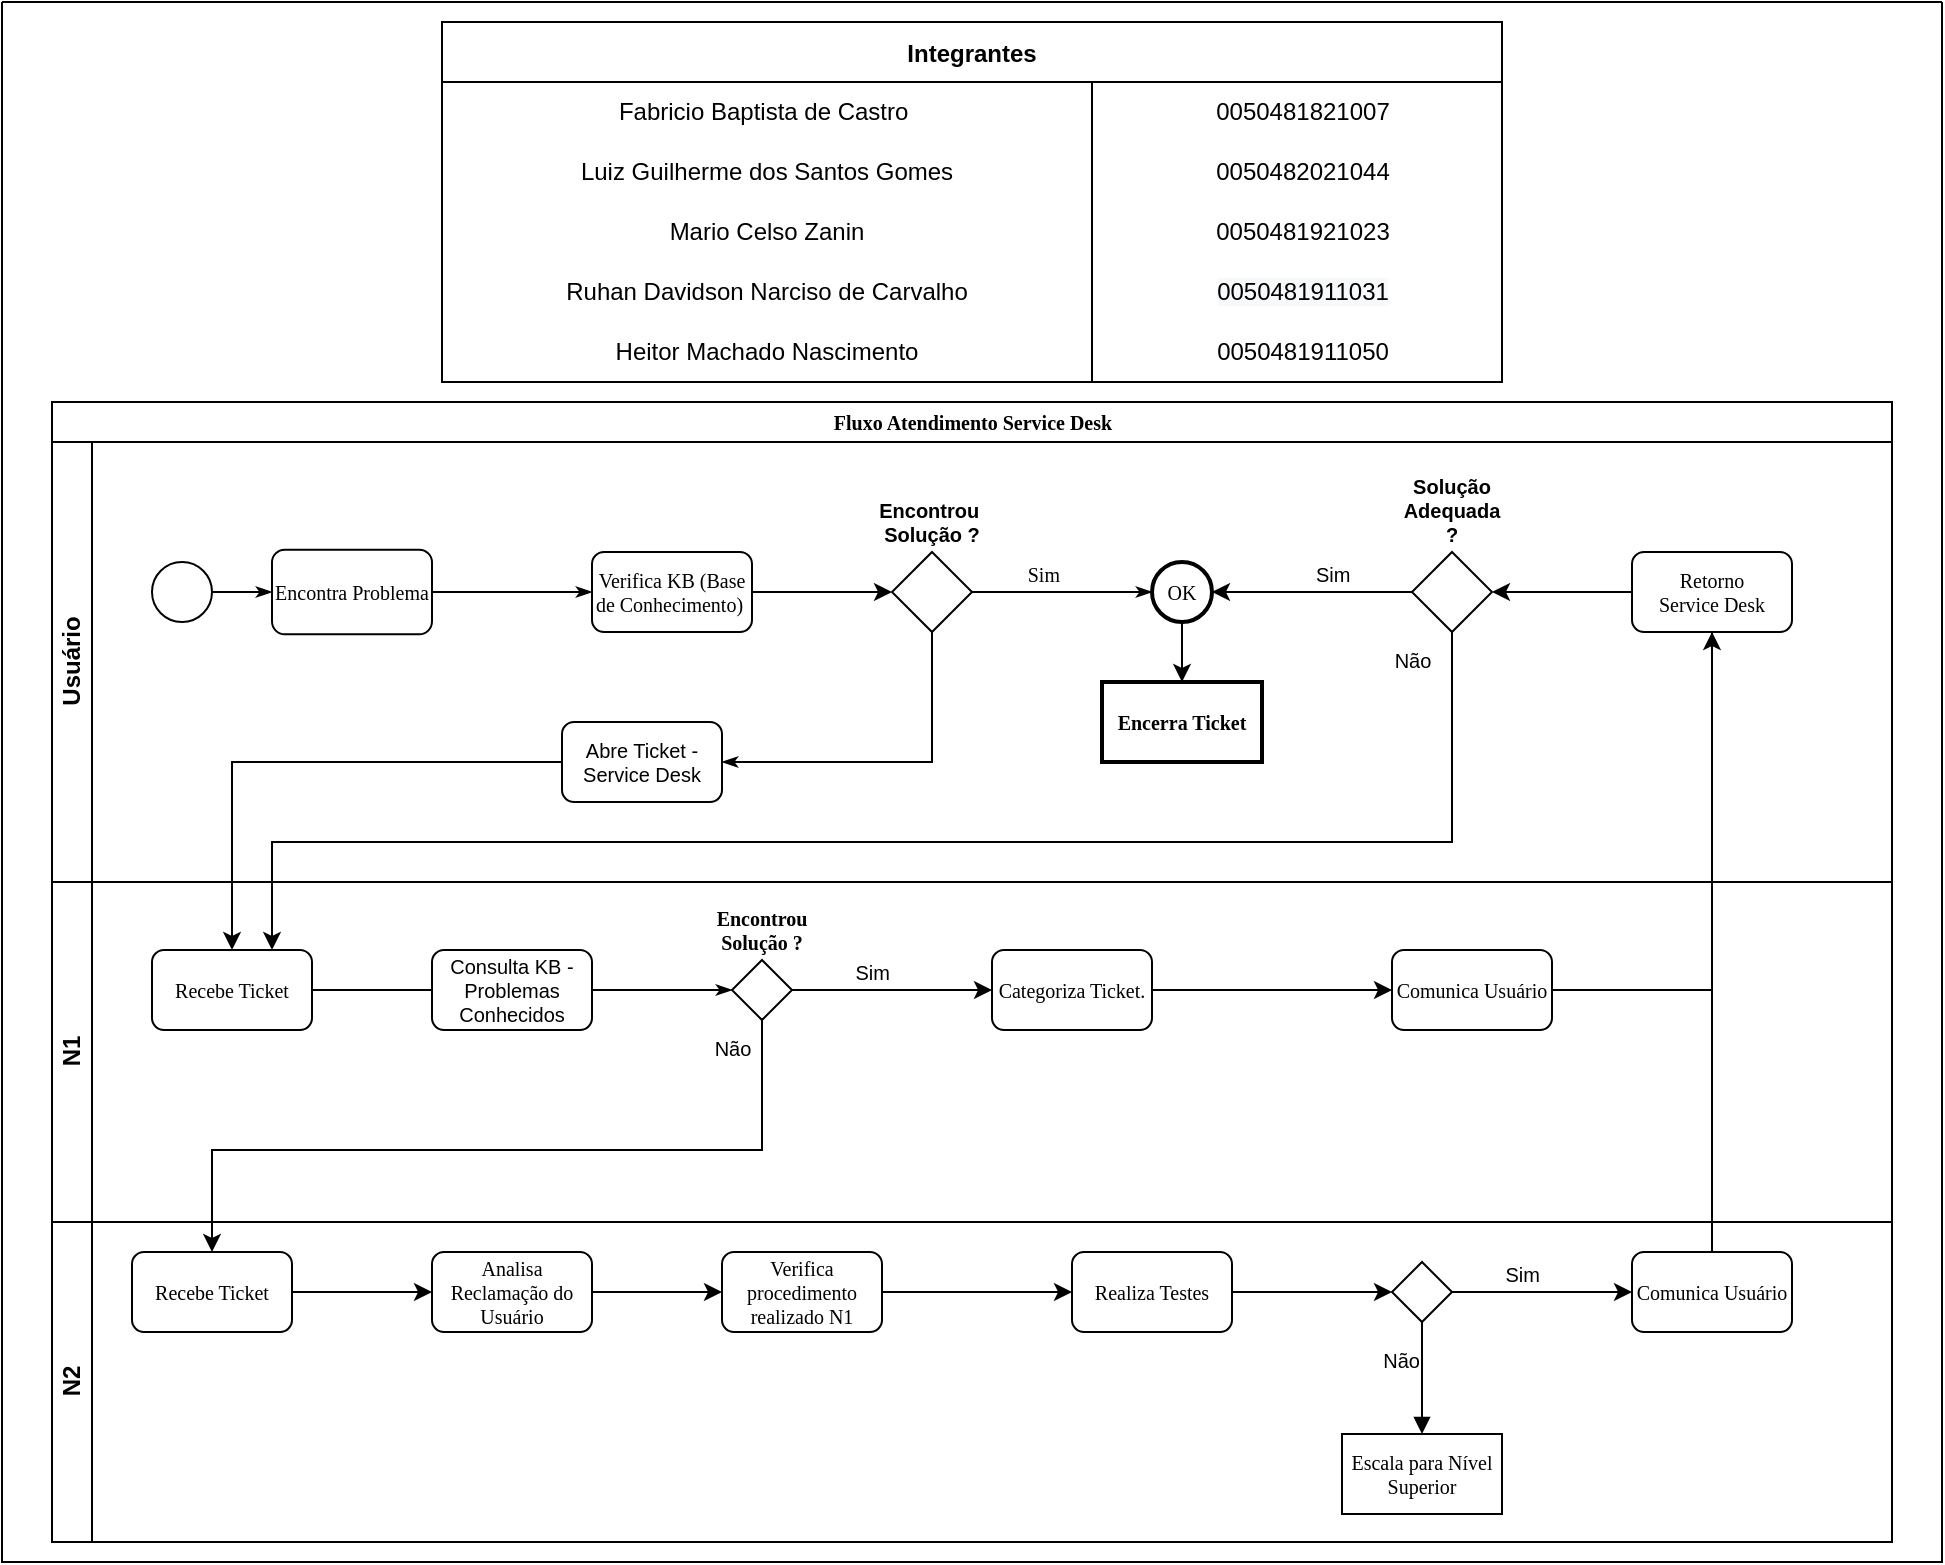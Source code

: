 <mxfile version="18.0.8" type="github"><diagram name="Page-1" id="c7488fd3-1785-93aa-aadb-54a6760d102a"><mxGraphModel dx="1405" dy="1478" grid="1" gridSize="12" guides="1" tooltips="1" connect="1" arrows="1" fold="1" page="1" pageScale="1" pageWidth="1100" pageHeight="850" background="none" math="0" shadow="0"><root><mxCell id="0"/><mxCell id="1" parent="0"/><mxCell id="9VEP-zUFrenQY6wF66UD-42" value="" style="swimlane;startSize=0;" vertex="1" parent="1"><mxGeometry x="65" y="-840" width="970" height="780" as="geometry"/></mxCell><mxCell id="2b4e8129b02d487f-1" value="Fluxo Atendimento Service Desk" style="swimlane;html=1;childLayout=stackLayout;horizontal=1;startSize=20;horizontalStack=0;rounded=0;shadow=0;labelBackgroundColor=none;strokeWidth=1;fontFamily=Verdana;fontSize=10;align=center;" parent="9VEP-zUFrenQY6wF66UD-42" vertex="1"><mxGeometry x="25" y="200" width="920" height="570" as="geometry"/></mxCell><mxCell id="2b4e8129b02d487f-2" value="&lt;font color=&quot;#000000&quot;&gt;Usuário&lt;/font&gt;" style="swimlane;html=1;startSize=20;horizontal=0;fontColor=#FFFFFF;" parent="2b4e8129b02d487f-1" vertex="1"><mxGeometry y="20" width="920" height="220" as="geometry"><mxRectangle y="20" width="680" height="20" as="alternateBounds"/></mxGeometry></mxCell><mxCell id="2b4e8129b02d487f-18" style="edgeStyle=orthogonalEdgeStyle;rounded=0;html=1;labelBackgroundColor=none;startArrow=none;startFill=0;startSize=5;endArrow=classicThin;endFill=1;endSize=5;jettySize=auto;orthogonalLoop=1;strokeWidth=1;fontFamily=Verdana;fontSize=10;" parent="2b4e8129b02d487f-2" source="2b4e8129b02d487f-5" target="2b4e8129b02d487f-6" edge="1"><mxGeometry relative="1" as="geometry"/></mxCell><mxCell id="2b4e8129b02d487f-5" value="" style="ellipse;whiteSpace=wrap;html=1;rounded=0;shadow=0;labelBackgroundColor=none;strokeWidth=1;fontFamily=Verdana;fontSize=10;align=center;" parent="2b4e8129b02d487f-2" vertex="1"><mxGeometry x="50" y="60" width="30" height="30" as="geometry"/></mxCell><mxCell id="2b4e8129b02d487f-6" value="Encontra Problema" style="rounded=1;whiteSpace=wrap;html=1;shadow=0;labelBackgroundColor=none;strokeWidth=1;fontFamily=Verdana;fontSize=10;align=center;aspect=fixed;" parent="2b4e8129b02d487f-2" vertex="1"><mxGeometry x="110" y="53.85" width="80" height="42.3" as="geometry"/></mxCell><mxCell id="2b4e8129b02d487f-20" value="Sim" style="edgeStyle=orthogonalEdgeStyle;rounded=0;html=1;labelBackgroundColor=none;startArrow=none;startFill=0;startSize=5;endArrow=classicThin;endFill=1;endSize=5;jettySize=auto;orthogonalLoop=1;strokeWidth=1;fontFamily=Verdana;fontSize=10;spacingTop=0;spacingBottom=0;labelBorderColor=none;labelPosition=left;verticalLabelPosition=top;align=right;verticalAlign=bottom;" parent="2b4e8129b02d487f-2" source="xkUjx0h_O5jFEAEdqRdE-6" target="2b4e8129b02d487f-8" edge="1"><mxGeometry relative="1" as="geometry"/></mxCell><mxCell id="xkUjx0h_O5jFEAEdqRdE-9" style="edgeStyle=orthogonalEdgeStyle;rounded=0;orthogonalLoop=1;jettySize=auto;html=1;entryX=0;entryY=0.5;entryDx=0;entryDy=0;labelBorderColor=none;fontSize=10;" parent="2b4e8129b02d487f-2" source="2b4e8129b02d487f-7" target="xkUjx0h_O5jFEAEdqRdE-6" edge="1"><mxGeometry relative="1" as="geometry"/></mxCell><mxCell id="2b4e8129b02d487f-7" value="Verifica KB (Base de Conhecimento)&amp;nbsp;" style="rounded=1;whiteSpace=wrap;html=1;shadow=0;labelBackgroundColor=none;strokeWidth=1;fontFamily=Verdana;fontSize=10;align=center;" parent="2b4e8129b02d487f-2" vertex="1"><mxGeometry x="270" y="55.0" width="80" height="40" as="geometry"/></mxCell><mxCell id="2b4e8129b02d487f-8" value="OK" style="ellipse;whiteSpace=wrap;html=1;rounded=0;shadow=0;labelBackgroundColor=none;strokeWidth=2;fontFamily=Verdana;fontSize=10;align=center;" parent="2b4e8129b02d487f-2" vertex="1"><mxGeometry x="550" y="60" width="30" height="30" as="geometry"/></mxCell><mxCell id="2b4e8129b02d487f-24" style="edgeStyle=orthogonalEdgeStyle;rounded=0;html=1;labelBackgroundColor=none;startArrow=none;startFill=0;startSize=5;endArrow=classicThin;endFill=1;endSize=5;jettySize=auto;orthogonalLoop=1;strokeWidth=1;fontFamily=Verdana;fontSize=10;entryX=0;entryY=0.5;entryDx=0;entryDy=0;" parent="2b4e8129b02d487f-2" source="2b4e8129b02d487f-6" target="2b4e8129b02d487f-7" edge="1"><mxGeometry relative="1" as="geometry"/></mxCell><mxCell id="xkUjx0h_O5jFEAEdqRdE-29" style="edgeStyle=orthogonalEdgeStyle;rounded=0;orthogonalLoop=1;jettySize=auto;html=1;labelBorderColor=none;fontSize=10;" parent="2b4e8129b02d487f-2" source="xkUjx0h_O5jFEAEdqRdE-4" target="xkUjx0h_O5jFEAEdqRdE-28" edge="1"><mxGeometry relative="1" as="geometry"/></mxCell><mxCell id="xkUjx0h_O5jFEAEdqRdE-4" value="&lt;font style=&quot;font-size: 10px;&quot;&gt;Retorno &lt;br style=&quot;font-size: 10px;&quot;&gt;Service Desk&lt;/font&gt;" style="rounded=1;whiteSpace=wrap;html=1;shadow=0;labelBackgroundColor=none;strokeWidth=1;fontFamily=Verdana;fontSize=10;align=center;" parent="2b4e8129b02d487f-2" vertex="1"><mxGeometry x="790" y="55.0" width="80" height="40" as="geometry"/></mxCell><mxCell id="xkUjx0h_O5jFEAEdqRdE-6" value="Encontrou&amp;nbsp; Solução ?" style="rhombus;whiteSpace=wrap;html=1;fontSize=10;aspect=fixed;labelPosition=center;verticalLabelPosition=top;align=center;verticalAlign=bottom;fontStyle=1" parent="2b4e8129b02d487f-2" vertex="1"><mxGeometry x="420" y="55" width="40" height="40" as="geometry"/></mxCell><mxCell id="xkUjx0h_O5jFEAEdqRdE-23" value="Abre Ticket - Service Desk" style="rounded=1;whiteSpace=wrap;html=1;fontSize=10;" parent="2b4e8129b02d487f-2" vertex="1"><mxGeometry x="255" y="140" width="80" height="40" as="geometry"/></mxCell><mxCell id="2b4e8129b02d487f-25" value="&lt;span style=&quot;font-size: 10px;&quot;&gt;Não&lt;/span&gt;" style="edgeStyle=orthogonalEdgeStyle;rounded=0;html=1;labelBackgroundColor=none;startArrow=none;startFill=0;startSize=5;endArrow=classicThin;endFill=1;endSize=5;jettySize=auto;orthogonalLoop=1;strokeWidth=1;fontFamily=Verdana;fontSize=10;exitX=0.5;exitY=1;exitDx=0;exitDy=0;labelBorderColor=none;labelPosition=left;verticalLabelPosition=top;align=right;verticalAlign=bottom;entryX=1;entryY=0.5;entryDx=0;entryDy=0;fontColor=#FFFFFF;" parent="2b4e8129b02d487f-2" source="xkUjx0h_O5jFEAEdqRdE-6" target="xkUjx0h_O5jFEAEdqRdE-23" edge="1"><mxGeometry x="-0.936" y="-15" relative="1" as="geometry"><mxPoint as="offset"/><mxPoint x="90" y="170" as="targetPoint"/><Array as="points"><mxPoint x="440" y="160"/></Array></mxGeometry></mxCell><mxCell id="xkUjx0h_O5jFEAEdqRdE-30" value="Sim" style="edgeStyle=orthogonalEdgeStyle;rounded=0;orthogonalLoop=1;jettySize=auto;html=1;entryX=1;entryY=0.5;entryDx=0;entryDy=0;labelBorderColor=none;fontSize=10;labelPosition=right;verticalLabelPosition=top;align=left;verticalAlign=bottom;" parent="2b4e8129b02d487f-2" source="xkUjx0h_O5jFEAEdqRdE-28" target="2b4e8129b02d487f-8" edge="1"><mxGeometry relative="1" as="geometry"/></mxCell><mxCell id="xkUjx0h_O5jFEAEdqRdE-28" value="Solução Adequada ?" style="rhombus;whiteSpace=wrap;html=1;fontSize=10;aspect=fixed;labelPosition=center;verticalLabelPosition=top;align=center;verticalAlign=bottom;fontStyle=1" parent="2b4e8129b02d487f-2" vertex="1"><mxGeometry x="680" y="55" width="40" height="40" as="geometry"/></mxCell><mxCell id="xkUjx0h_O5jFEAEdqRdE-32" value="Encerra Ticket" style="whiteSpace=wrap;html=1;fontSize=10;fontFamily=Verdana;rounded=0;shadow=0;labelBackgroundColor=none;strokeWidth=2;fontStyle=1" parent="2b4e8129b02d487f-2" vertex="1"><mxGeometry x="525" y="120" width="80" height="40" as="geometry"/></mxCell><mxCell id="xkUjx0h_O5jFEAEdqRdE-33" value="" style="edgeStyle=orthogonalEdgeStyle;rounded=0;orthogonalLoop=1;jettySize=auto;html=1;labelBorderColor=none;fontSize=10;" parent="2b4e8129b02d487f-2" source="2b4e8129b02d487f-8" target="xkUjx0h_O5jFEAEdqRdE-32" edge="1"><mxGeometry relative="1" as="geometry"/></mxCell><mxCell id="2b4e8129b02d487f-3" value="N1" style="swimlane;html=1;startSize=20;horizontal=0;spacing=0;labelPosition=center;verticalLabelPosition=middle;align=center;verticalAlign=middle;" parent="2b4e8129b02d487f-1" vertex="1"><mxGeometry y="240" width="920" height="170" as="geometry"/></mxCell><mxCell id="2b4e8129b02d487f-26" style="edgeStyle=orthogonalEdgeStyle;rounded=0;html=1;labelBackgroundColor=none;startArrow=none;startFill=0;startSize=5;endArrow=classicThin;endFill=1;endSize=5;jettySize=auto;orthogonalLoop=1;strokeWidth=1;fontFamily=Verdana;fontSize=10;" parent="2b4e8129b02d487f-3" source="xkUjx0h_O5jFEAEdqRdE-1" target="2b4e8129b02d487f-13" edge="1"><mxGeometry relative="1" as="geometry"/></mxCell><mxCell id="2b4e8129b02d487f-12" value="Recebe Ticket" style="rounded=1;whiteSpace=wrap;html=1;shadow=0;labelBackgroundColor=none;strokeWidth=1;fontFamily=Verdana;fontSize=10;align=center;" parent="2b4e8129b02d487f-3" vertex="1"><mxGeometry x="50" y="34" width="80" height="40" as="geometry"/></mxCell><mxCell id="2b4e8129b02d487f-13" value="Encontrou Solução ?" style="strokeWidth=1;html=1;shape=mxgraph.flowchart.decision;whiteSpace=wrap;rounded=1;shadow=0;labelBackgroundColor=none;fontFamily=Verdana;fontSize=10;align=center;labelPosition=center;verticalLabelPosition=top;verticalAlign=middle;fontStyle=1" parent="2b4e8129b02d487f-3" vertex="1"><mxGeometry x="340" y="39.0" width="30" height="30" as="geometry"/></mxCell><mxCell id="xkUjx0h_O5jFEAEdqRdE-1" value="Consulta KB - Problemas Conhecidos" style="rounded=1;whiteSpace=wrap;html=1;fontSize=10;" parent="2b4e8129b02d487f-3" vertex="1"><mxGeometry x="190" y="34" width="80" height="40" as="geometry"/></mxCell><mxCell id="xkUjx0h_O5jFEAEdqRdE-2" value="" style="edgeStyle=orthogonalEdgeStyle;rounded=0;html=1;labelBackgroundColor=none;startArrow=none;startFill=0;startSize=5;endArrow=none;endFill=1;endSize=5;jettySize=auto;orthogonalLoop=1;strokeWidth=1;fontFamily=Verdana;fontSize=10;" parent="2b4e8129b02d487f-3" source="2b4e8129b02d487f-12" target="xkUjx0h_O5jFEAEdqRdE-1" edge="1"><mxGeometry relative="1" as="geometry"><mxPoint x="308.0" y="292.5" as="sourcePoint"/><mxPoint x="508" y="292.5" as="targetPoint"/></mxGeometry></mxCell><mxCell id="xkUjx0h_O5jFEAEdqRdE-15" value="&lt;font style=&quot;font-size: 10px;&quot;&gt;Comunica Usuário&lt;br style=&quot;font-size: 10px;&quot;&gt;&lt;/font&gt;" style="whiteSpace=wrap;html=1;fontSize=10;fontFamily=Verdana;strokeWidth=1;rounded=1;shadow=0;labelBackgroundColor=none;" parent="2b4e8129b02d487f-3" vertex="1"><mxGeometry x="670" y="34" width="80" height="40" as="geometry"/></mxCell><mxCell id="xkUjx0h_O5jFEAEdqRdE-13" value="&lt;font style=&quot;font-size: 10px;&quot;&gt;Categoriza Ticket.&lt;/font&gt;" style="whiteSpace=wrap;html=1;fontSize=10;fontFamily=Verdana;strokeWidth=1;rounded=1;shadow=0;labelBackgroundColor=none;" parent="2b4e8129b02d487f-3" vertex="1"><mxGeometry x="470" y="34" width="80" height="40" as="geometry"/></mxCell><mxCell id="xkUjx0h_O5jFEAEdqRdE-14" value="Sim" style="edgeStyle=orthogonalEdgeStyle;rounded=0;orthogonalLoop=1;jettySize=auto;html=1;labelBorderColor=none;fontSize=10;labelPosition=left;verticalLabelPosition=top;align=right;verticalAlign=bottom;" parent="2b4e8129b02d487f-3" source="2b4e8129b02d487f-13" target="xkUjx0h_O5jFEAEdqRdE-13" edge="1"><mxGeometry relative="1" as="geometry"/></mxCell><mxCell id="xkUjx0h_O5jFEAEdqRdE-16" value="" style="edgeStyle=orthogonalEdgeStyle;rounded=0;orthogonalLoop=1;jettySize=auto;html=1;labelBorderColor=none;fontSize=10;" parent="2b4e8129b02d487f-3" source="xkUjx0h_O5jFEAEdqRdE-13" target="xkUjx0h_O5jFEAEdqRdE-15" edge="1"><mxGeometry relative="1" as="geometry"/></mxCell><mxCell id="2b4e8129b02d487f-4" value="N2" style="swimlane;html=1;startSize=20;horizontal=0;verticalAlign=middle;labelPosition=center;verticalLabelPosition=middle;align=center;" parent="2b4e8129b02d487f-1" vertex="1"><mxGeometry y="410" width="920" height="160" as="geometry"/></mxCell><mxCell id="xkUjx0h_O5jFEAEdqRdE-34" value="&lt;font style=&quot;font-size: 10px;&quot;&gt;Recebe Ticket&lt;/font&gt;" style="whiteSpace=wrap;html=1;fontSize=10;fontFamily=Verdana;verticalAlign=middle;strokeWidth=1;rounded=1;shadow=0;labelBackgroundColor=none;" parent="2b4e8129b02d487f-4" vertex="1"><mxGeometry x="40" y="15.0" width="80" height="40" as="geometry"/></mxCell><mxCell id="3" value="&lt;font style=&quot;font-size: 10px&quot;&gt;Analisa Reclamação do Usuário&lt;/font&gt;" style="whiteSpace=wrap;html=1;fontSize=10;fontFamily=Verdana;verticalAlign=middle;strokeWidth=1;rounded=1;shadow=0;labelBackgroundColor=none;" parent="2b4e8129b02d487f-4" vertex="1"><mxGeometry x="190" y="15.0" width="80" height="40" as="geometry"/></mxCell><mxCell id="4" value="" style="edgeStyle=none;html=1;" parent="2b4e8129b02d487f-4" source="xkUjx0h_O5jFEAEdqRdE-34" target="3" edge="1"><mxGeometry relative="1" as="geometry"/></mxCell><mxCell id="7" value="&lt;font style=&quot;font-size: 10px&quot;&gt;Realiza Testes&lt;br&gt;&lt;/font&gt;" style="whiteSpace=wrap;html=1;fontSize=10;fontFamily=Verdana;verticalAlign=middle;strokeWidth=1;rounded=1;shadow=0;labelBackgroundColor=none;" parent="2b4e8129b02d487f-4" vertex="1"><mxGeometry x="510" y="15.0" width="80" height="40" as="geometry"/></mxCell><mxCell id="9" value="" style="rhombus;whiteSpace=wrap;html=1;fontSize=10;fontFamily=Verdana;strokeWidth=1;rounded=0;shadow=0;labelBackgroundColor=none;" parent="2b4e8129b02d487f-4" vertex="1"><mxGeometry x="670" y="20" width="30" height="30" as="geometry"/></mxCell><mxCell id="10" value="" style="edgeStyle=none;html=1;" parent="2b4e8129b02d487f-4" source="7" target="9" edge="1"><mxGeometry relative="1" as="geometry"/></mxCell><mxCell id="11" value="Comunica Usuário" style="whiteSpace=wrap;html=1;fontSize=10;fontFamily=Verdana;strokeWidth=1;rounded=1;shadow=0;labelBackgroundColor=none;" parent="2b4e8129b02d487f-4" vertex="1"><mxGeometry x="790" y="15" width="80" height="40" as="geometry"/></mxCell><mxCell id="12" value="Sim" style="edgeStyle=none;html=1;verticalAlign=bottom;labelPosition=left;verticalLabelPosition=top;align=right;fontSize=10;" parent="2b4e8129b02d487f-4" source="9" target="11" edge="1"><mxGeometry relative="1" as="geometry"/></mxCell><mxCell id="16" value="Escala para Nível Superior" style="whiteSpace=wrap;html=1;fontSize=10;fontFamily=Verdana;strokeWidth=1;rounded=0;shadow=0;labelBackgroundColor=none;" parent="2b4e8129b02d487f-4" vertex="1"><mxGeometry x="645" y="106" width="80" height="40" as="geometry"/></mxCell><mxCell id="17" value="Não" style="edgeStyle=none;html=1;endArrow=block;endFill=1;strokeColor=default;labelPosition=left;verticalLabelPosition=top;align=right;verticalAlign=bottom;fontSize=10;" parent="2b4e8129b02d487f-4" source="9" target="16" edge="1"><mxGeometry relative="1" as="geometry"/></mxCell><mxCell id="5" value="&lt;font style=&quot;font-size: 10px&quot;&gt;Verifica procedimento realizado N1&lt;/font&gt;" style="whiteSpace=wrap;html=1;fontSize=10;fontFamily=Verdana;verticalAlign=middle;strokeWidth=1;rounded=1;shadow=0;labelBackgroundColor=none;" parent="2b4e8129b02d487f-4" vertex="1"><mxGeometry x="335" y="15.0" width="80" height="40" as="geometry"/></mxCell><mxCell id="8" value="" style="edgeStyle=none;html=1;" parent="2b4e8129b02d487f-4" source="5" target="7" edge="1"><mxGeometry relative="1" as="geometry"/></mxCell><mxCell id="6" value="" style="edgeStyle=none;html=1;" parent="2b4e8129b02d487f-4" source="3" target="5" edge="1"><mxGeometry relative="1" as="geometry"/></mxCell><mxCell id="xkUjx0h_O5jFEAEdqRdE-17" style="edgeStyle=orthogonalEdgeStyle;rounded=0;orthogonalLoop=1;jettySize=auto;html=1;entryX=0.5;entryY=1;entryDx=0;entryDy=0;labelBorderColor=none;fontSize=10;" parent="2b4e8129b02d487f-1" source="xkUjx0h_O5jFEAEdqRdE-15" target="xkUjx0h_O5jFEAEdqRdE-4" edge="1"><mxGeometry relative="1" as="geometry"/></mxCell><mxCell id="xkUjx0h_O5jFEAEdqRdE-24" style="edgeStyle=orthogonalEdgeStyle;rounded=0;orthogonalLoop=1;jettySize=auto;html=1;entryX=0.5;entryY=0;entryDx=0;entryDy=0;labelBorderColor=none;fontSize=10;" parent="2b4e8129b02d487f-1" source="xkUjx0h_O5jFEAEdqRdE-23" target="2b4e8129b02d487f-12" edge="1"><mxGeometry relative="1" as="geometry"/></mxCell><mxCell id="xkUjx0h_O5jFEAEdqRdE-31" value="Não" style="edgeStyle=orthogonalEdgeStyle;rounded=0;orthogonalLoop=1;jettySize=auto;html=1;entryX=0.75;entryY=0;entryDx=0;entryDy=0;labelBorderColor=none;fontSize=10;exitX=0.5;exitY=1;exitDx=0;exitDy=0;labelPosition=center;verticalLabelPosition=middle;align=center;verticalAlign=middle;" parent="2b4e8129b02d487f-1" source="xkUjx0h_O5jFEAEdqRdE-28" target="2b4e8129b02d487f-12" edge="1"><mxGeometry x="-0.962" y="-20" relative="1" as="geometry"><Array as="points"><mxPoint x="700" y="220"/><mxPoint x="110" y="220"/></Array><mxPoint as="offset"/></mxGeometry></mxCell><mxCell id="xkUjx0h_O5jFEAEdqRdE-35" value="Não" style="edgeStyle=orthogonalEdgeStyle;rounded=0;orthogonalLoop=1;jettySize=auto;html=1;labelBorderColor=none;fontSize=10;" parent="2b4e8129b02d487f-1" source="2b4e8129b02d487f-13" target="xkUjx0h_O5jFEAEdqRdE-34" edge="1"><mxGeometry x="-0.931" y="-15" relative="1" as="geometry"><Array as="points"><mxPoint x="355" y="374"/><mxPoint x="80" y="374"/></Array><mxPoint as="offset"/></mxGeometry></mxCell><mxCell id="9VEP-zUFrenQY6wF66UD-47" value="" style="endArrow=none;html=1;rounded=0;entryX=0.5;entryY=0;entryDx=0;entryDy=0;exitX=0.5;exitY=1;exitDx=0;exitDy=0;" edge="1" parent="2b4e8129b02d487f-1" source="xkUjx0h_O5jFEAEdqRdE-4" target="11"><mxGeometry width="50" height="50" relative="1" as="geometry"><mxPoint x="830" y="314" as="sourcePoint"/><mxPoint x="430" y="534" as="targetPoint"/></mxGeometry></mxCell><mxCell id="9VEP-zUFrenQY6wF66UD-23" value="Integrantes" style="shape=table;startSize=30;container=1;collapsible=0;childLayout=tableLayout;fixedRows=1;rowLines=0;fontStyle=1;" vertex="1" parent="9VEP-zUFrenQY6wF66UD-42"><mxGeometry x="220" y="10" width="530" height="180" as="geometry"/></mxCell><mxCell id="9VEP-zUFrenQY6wF66UD-24" value="" style="shape=tableRow;horizontal=0;startSize=0;swimlaneHead=0;swimlaneBody=0;top=0;left=0;bottom=0;right=0;collapsible=0;dropTarget=0;fillColor=none;points=[[0,0.5],[1,0.5]];portConstraint=eastwest;" vertex="1" parent="9VEP-zUFrenQY6wF66UD-23"><mxGeometry y="30" width="530" height="30" as="geometry"/></mxCell><mxCell id="9VEP-zUFrenQY6wF66UD-25" value="&lt;div&gt;Fabricio Baptista de Castro&amp;nbsp;&lt;/div&gt;" style="shape=partialRectangle;html=1;whiteSpace=wrap;connectable=0;fillColor=none;top=0;left=0;bottom=0;right=0;overflow=hidden;pointerEvents=1;" vertex="1" parent="9VEP-zUFrenQY6wF66UD-24"><mxGeometry width="325" height="30" as="geometry"><mxRectangle width="325" height="30" as="alternateBounds"/></mxGeometry></mxCell><mxCell id="9VEP-zUFrenQY6wF66UD-26" value="&lt;span style=&quot;&quot;&gt;0050481821007&lt;/span&gt;" style="shape=partialRectangle;html=1;whiteSpace=wrap;connectable=0;fillColor=none;top=0;left=0;bottom=0;right=0;align=center;spacingLeft=6;overflow=hidden;horizontal=1;" vertex="1" parent="9VEP-zUFrenQY6wF66UD-24"><mxGeometry x="325" width="205" height="30" as="geometry"><mxRectangle width="205" height="30" as="alternateBounds"/></mxGeometry></mxCell><mxCell id="9VEP-zUFrenQY6wF66UD-27" value="" style="shape=tableRow;horizontal=0;startSize=0;swimlaneHead=0;swimlaneBody=0;top=0;left=0;bottom=0;right=0;collapsible=0;dropTarget=0;fillColor=none;points=[[0,0.5],[1,0.5]];portConstraint=eastwest;" vertex="1" parent="9VEP-zUFrenQY6wF66UD-23"><mxGeometry y="60" width="530" height="30" as="geometry"/></mxCell><mxCell id="9VEP-zUFrenQY6wF66UD-28" value="&lt;div&gt;Luiz Guilherme dos Santos Gomes&lt;/div&gt;" style="shape=partialRectangle;html=1;whiteSpace=wrap;connectable=0;fillColor=none;top=0;left=0;bottom=0;right=0;overflow=hidden;" vertex="1" parent="9VEP-zUFrenQY6wF66UD-27"><mxGeometry width="325" height="30" as="geometry"><mxRectangle width="325" height="30" as="alternateBounds"/></mxGeometry></mxCell><mxCell id="9VEP-zUFrenQY6wF66UD-29" value="&lt;span style=&quot;&quot;&gt;0050482021044&lt;/span&gt;" style="shape=partialRectangle;html=1;whiteSpace=wrap;connectable=0;fillColor=none;top=0;left=0;bottom=0;right=0;align=center;spacingLeft=6;overflow=hidden;horizontal=1;" vertex="1" parent="9VEP-zUFrenQY6wF66UD-27"><mxGeometry x="325" width="205" height="30" as="geometry"><mxRectangle width="205" height="30" as="alternateBounds"/></mxGeometry></mxCell><mxCell id="9VEP-zUFrenQY6wF66UD-30" value="" style="shape=tableRow;horizontal=0;startSize=0;swimlaneHead=0;swimlaneBody=0;top=0;left=0;bottom=0;right=0;collapsible=0;dropTarget=0;fillColor=none;points=[[0,0.5],[1,0.5]];portConstraint=eastwest;" vertex="1" parent="9VEP-zUFrenQY6wF66UD-23"><mxGeometry y="90" width="530" height="30" as="geometry"/></mxCell><mxCell id="9VEP-zUFrenQY6wF66UD-31" value="&lt;div&gt;Mario Celso Zanin&lt;/div&gt;" style="shape=partialRectangle;html=1;whiteSpace=wrap;connectable=0;fillColor=none;top=0;left=0;bottom=0;right=0;overflow=hidden;" vertex="1" parent="9VEP-zUFrenQY6wF66UD-30"><mxGeometry width="325" height="30" as="geometry"><mxRectangle width="325" height="30" as="alternateBounds"/></mxGeometry></mxCell><mxCell id="9VEP-zUFrenQY6wF66UD-32" value="&lt;span style=&quot;&quot;&gt;0050481921023&lt;/span&gt;" style="shape=partialRectangle;html=1;whiteSpace=wrap;connectable=0;fillColor=none;top=0;left=0;bottom=0;right=0;align=center;spacingLeft=6;overflow=hidden;horizontal=1;" vertex="1" parent="9VEP-zUFrenQY6wF66UD-30"><mxGeometry x="325" width="205" height="30" as="geometry"><mxRectangle width="205" height="30" as="alternateBounds"/></mxGeometry></mxCell><mxCell id="9VEP-zUFrenQY6wF66UD-35" style="shape=tableRow;horizontal=0;startSize=0;swimlaneHead=0;swimlaneBody=0;top=0;left=0;bottom=0;right=0;collapsible=0;dropTarget=0;fillColor=none;points=[[0,0.5],[1,0.5]];portConstraint=eastwest;" vertex="1" parent="9VEP-zUFrenQY6wF66UD-23"><mxGeometry y="120" width="530" height="30" as="geometry"/></mxCell><mxCell id="9VEP-zUFrenQY6wF66UD-36" value="&lt;span style=&quot;&quot;&gt;Ruhan Davidson Narciso de Carvalho&lt;/span&gt;" style="shape=partialRectangle;html=1;whiteSpace=wrap;connectable=0;fillColor=none;top=0;left=0;bottom=0;right=0;overflow=hidden;" vertex="1" parent="9VEP-zUFrenQY6wF66UD-35"><mxGeometry width="325" height="30" as="geometry"><mxRectangle width="325" height="30" as="alternateBounds"/></mxGeometry></mxCell><mxCell id="9VEP-zUFrenQY6wF66UD-37" value="&lt;span style=&quot;color: rgb(0, 0, 0); font-family: Helvetica; font-size: 12px; font-style: normal; font-variant-ligatures: normal; font-variant-caps: normal; font-weight: 400; letter-spacing: normal; orphans: 2; text-indent: 0px; text-transform: none; widows: 2; word-spacing: 0px; -webkit-text-stroke-width: 0px; background-color: rgb(248, 249, 250); text-decoration-thickness: initial; text-decoration-style: initial; text-decoration-color: initial; float: none; display: inline !important;&quot;&gt;0050481911031&lt;/span&gt;" style="shape=partialRectangle;html=1;whiteSpace=wrap;connectable=0;fillColor=none;top=0;left=0;bottom=0;right=0;align=center;spacingLeft=6;overflow=hidden;horizontal=1;" vertex="1" parent="9VEP-zUFrenQY6wF66UD-35"><mxGeometry x="325" width="205" height="30" as="geometry"><mxRectangle width="205" height="30" as="alternateBounds"/></mxGeometry></mxCell><mxCell id="9VEP-zUFrenQY6wF66UD-38" style="shape=tableRow;horizontal=0;startSize=0;swimlaneHead=0;swimlaneBody=0;top=0;left=0;bottom=0;right=0;collapsible=0;dropTarget=0;fillColor=none;points=[[0,0.5],[1,0.5]];portConstraint=eastwest;" vertex="1" parent="9VEP-zUFrenQY6wF66UD-23"><mxGeometry y="150" width="530" height="30" as="geometry"/></mxCell><mxCell id="9VEP-zUFrenQY6wF66UD-39" value="&lt;div style=&quot;&quot;&gt;Heitor Machado Nascimento&lt;/div&gt;" style="shape=partialRectangle;html=1;whiteSpace=wrap;connectable=0;fillColor=none;top=0;left=0;bottom=0;right=0;overflow=hidden;" vertex="1" parent="9VEP-zUFrenQY6wF66UD-38"><mxGeometry width="325" height="30" as="geometry"><mxRectangle width="325" height="30" as="alternateBounds"/></mxGeometry></mxCell><mxCell id="9VEP-zUFrenQY6wF66UD-40" value="&lt;span style=&quot;&quot;&gt;0050481911050&lt;/span&gt;" style="shape=partialRectangle;html=1;whiteSpace=wrap;connectable=0;fillColor=none;top=0;left=0;bottom=0;right=0;align=center;spacingLeft=6;overflow=hidden;horizontal=1;" vertex="1" parent="9VEP-zUFrenQY6wF66UD-38"><mxGeometry x="325" width="205" height="30" as="geometry"><mxRectangle width="205" height="30" as="alternateBounds"/></mxGeometry></mxCell></root></mxGraphModel></diagram></mxfile>